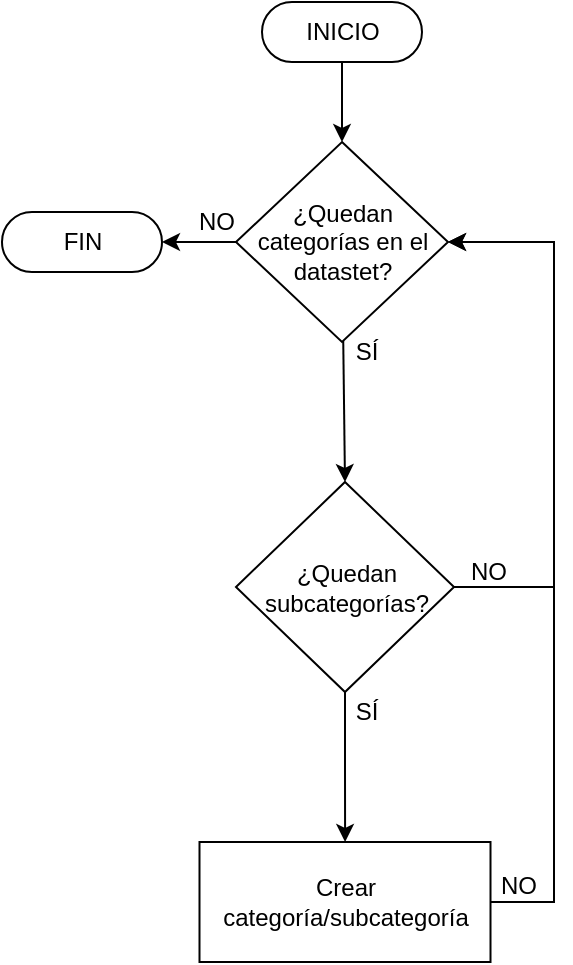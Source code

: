 <mxfile version="21.3.7" type="device">
  <diagram id="OUcwJTHvT7vjzToPtKVa" name="Página-1">
    <mxGraphModel dx="1306" dy="947" grid="1" gridSize="10" guides="1" tooltips="1" connect="1" arrows="1" fold="1" page="1" pageScale="1" pageWidth="827" pageHeight="1169" math="0" shadow="0">
      <root>
        <mxCell id="0" />
        <mxCell id="1" parent="0" />
        <mxCell id="7" style="edgeStyle=none;html=1;entryX=0.5;entryY=0;entryDx=0;entryDy=0;" parent="1" source="3" target="9" edge="1">
          <mxGeometry relative="1" as="geometry">
            <mxPoint x="554" y="320" as="targetPoint" />
          </mxGeometry>
        </mxCell>
        <mxCell id="47" style="edgeStyle=none;html=1;exitX=0;exitY=0.5;exitDx=0;exitDy=0;entryX=1;entryY=0.5;entryDx=0;entryDy=0;entryPerimeter=0;" parent="1" source="3" target="50" edge="1">
          <mxGeometry relative="1" as="geometry">
            <mxPoint x="464" y="200" as="targetPoint" />
          </mxGeometry>
        </mxCell>
        <mxCell id="3" value="¿Quedan &lt;br&gt;categorías en el &lt;br&gt;datastet?" style="shape=rhombus;html=1;dashed=0;whitespace=wrap;perimeter=rhombusPerimeter;" parent="1" vertex="1">
          <mxGeometry x="501" y="150" width="106" height="100" as="geometry" />
        </mxCell>
        <mxCell id="5" style="edgeStyle=none;html=1;entryX=0.5;entryY=0;entryDx=0;entryDy=0;exitX=0.5;exitY=0.5;exitDx=0;exitDy=15;exitPerimeter=0;" parent="1" source="29" target="3" edge="1">
          <mxGeometry relative="1" as="geometry">
            <mxPoint x="554" y="60" as="sourcePoint" />
          </mxGeometry>
        </mxCell>
        <mxCell id="8" value="SÍ" style="text;html=1;align=center;verticalAlign=middle;resizable=0;points=[];autosize=1;strokeColor=none;fillColor=none;" parent="1" vertex="1">
          <mxGeometry x="551" y="240" width="30" height="30" as="geometry" />
        </mxCell>
        <mxCell id="Uz-GwiQmdN32-8PwC0Ot-56" value="" style="edgeStyle=orthogonalEdgeStyle;rounded=0;orthogonalLoop=1;jettySize=auto;html=1;" parent="1" source="9" target="Uz-GwiQmdN32-8PwC0Ot-55" edge="1">
          <mxGeometry relative="1" as="geometry" />
        </mxCell>
        <mxCell id="aQGlYEVy6mHXygDbfqy5-50" style="edgeStyle=orthogonalEdgeStyle;rounded=0;orthogonalLoop=1;jettySize=auto;html=1;entryX=1;entryY=0.5;entryDx=0;entryDy=0;" edge="1" parent="1" source="9" target="3">
          <mxGeometry relative="1" as="geometry">
            <Array as="points">
              <mxPoint x="660" y="373" />
              <mxPoint x="660" y="200" />
            </Array>
          </mxGeometry>
        </mxCell>
        <mxCell id="9" value="&lt;font style=&quot;font-size: 12px;&quot;&gt;¿Quedan &lt;br&gt;subcategorías?&lt;br&gt;&lt;/font&gt;" style="shape=rhombus;html=1;dashed=0;whitespace=wrap;perimeter=rhombusPerimeter;" parent="1" vertex="1">
          <mxGeometry x="501" y="320" width="109" height="105" as="geometry" />
        </mxCell>
        <mxCell id="14" value="NO" style="text;html=1;align=center;verticalAlign=middle;resizable=0;points=[];autosize=1;strokeColor=none;fillColor=none;" parent="1" vertex="1">
          <mxGeometry x="607" y="350" width="40" height="30" as="geometry" />
        </mxCell>
        <mxCell id="19" value="SÍ" style="text;html=1;align=center;verticalAlign=middle;resizable=0;points=[];autosize=1;strokeColor=none;fillColor=none;" parent="1" vertex="1">
          <mxGeometry x="551" y="420" width="30" height="30" as="geometry" />
        </mxCell>
        <mxCell id="29" value="INICIO" style="html=1;dashed=0;whitespace=wrap;shape=mxgraph.dfd.start" parent="1" vertex="1">
          <mxGeometry x="514" y="80" width="80" height="30" as="geometry" />
        </mxCell>
        <mxCell id="48" value="NO" style="text;html=1;align=center;verticalAlign=middle;resizable=0;points=[];autosize=1;strokeColor=none;fillColor=none;" parent="1" vertex="1">
          <mxGeometry x="471" y="175" width="40" height="30" as="geometry" />
        </mxCell>
        <mxCell id="50" value="FIN" style="html=1;dashed=0;whitespace=wrap;shape=mxgraph.dfd.start" parent="1" vertex="1">
          <mxGeometry x="384" y="185" width="80" height="30" as="geometry" />
        </mxCell>
        <mxCell id="Uz-GwiQmdN32-8PwC0Ot-60" style="edgeStyle=orthogonalEdgeStyle;rounded=0;orthogonalLoop=1;jettySize=auto;html=1;entryX=1;entryY=0.5;entryDx=0;entryDy=0;exitX=1;exitY=0.5;exitDx=0;exitDy=0;" parent="1" source="Uz-GwiQmdN32-8PwC0Ot-55" target="3" edge="1">
          <mxGeometry relative="1" as="geometry">
            <Array as="points">
              <mxPoint x="660" y="530" />
              <mxPoint x="660" y="200" />
            </Array>
          </mxGeometry>
        </mxCell>
        <mxCell id="Uz-GwiQmdN32-8PwC0Ot-55" value="Crear categoría/subcategoría" style="whiteSpace=wrap;html=1;dashed=0;" parent="1" vertex="1">
          <mxGeometry x="482.75" y="500" width="145.5" height="60" as="geometry" />
        </mxCell>
        <mxCell id="Uz-GwiQmdN32-8PwC0Ot-61" value="NO" style="text;html=1;align=center;verticalAlign=middle;resizable=0;points=[];autosize=1;strokeColor=none;fillColor=none;" parent="1" vertex="1">
          <mxGeometry x="622" y="507" width="40" height="30" as="geometry" />
        </mxCell>
      </root>
    </mxGraphModel>
  </diagram>
</mxfile>
